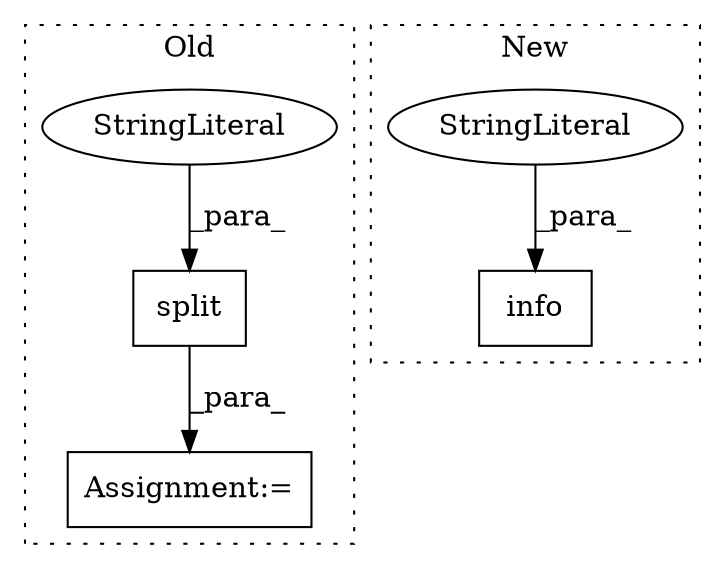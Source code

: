 digraph G {
subgraph cluster0 {
1 [label="split" a="32" s="1008,1017" l="6,1" shape="box"];
3 [label="StringLiteral" a="45" s="1014" l="3" shape="ellipse"];
5 [label="Assignment:=" a="7" s="992" l="2" shape="box"];
label = "Old";
style="dotted";
}
subgraph cluster1 {
2 [label="info" a="32" s="1498,1563" l="5,1" shape="box"];
4 [label="StringLiteral" a="45" s="1503" l="37" shape="ellipse"];
label = "New";
style="dotted";
}
1 -> 5 [label="_para_"];
3 -> 1 [label="_para_"];
4 -> 2 [label="_para_"];
}